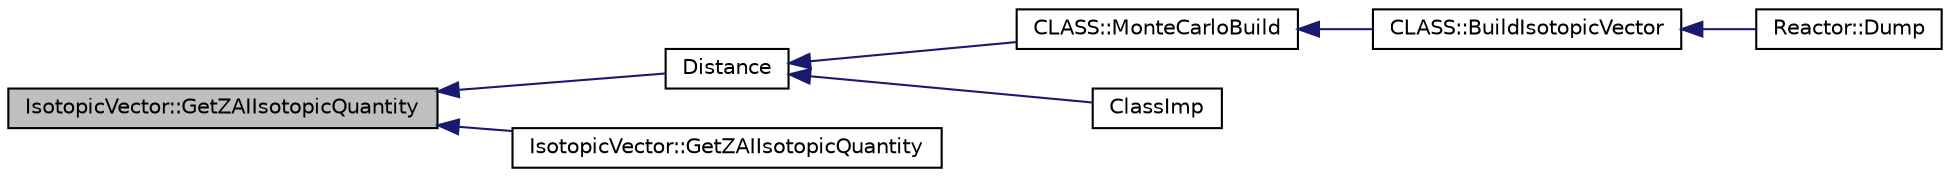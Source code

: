 digraph G
{
  edge [fontname="Helvetica",fontsize="10",labelfontname="Helvetica",labelfontsize="10"];
  node [fontname="Helvetica",fontsize="10",shape=record];
  rankdir="LR";
  Node1 [label="IsotopicVector::GetZAIIsotopicQuantity",height=0.2,width=0.4,color="black", fillcolor="grey75", style="filled" fontcolor="black"];
  Node1 -> Node2 [dir="back",color="midnightblue",fontsize="10",style="solid",fontname="Helvetica"];
  Node2 [label="Distance",height=0.2,width=0.4,color="black", fillcolor="white", style="filled",URL="$_isotopic_vector_8hxx.html#afaea8492ba2fd9f4a4c67b1922a17ca9"];
  Node2 -> Node3 [dir="back",color="midnightblue",fontsize="10",style="solid",fontname="Helvetica"];
  Node3 [label="CLASS::MonteCarloBuild",height=0.2,width=0.4,color="black", fillcolor="white", style="filled",URL="$class_c_l_a_s_s.html#aad19446649d83e01e6a0e2aba44fd4db",tooltip="Build the needed IV with the MonteCarlo Method."];
  Node3 -> Node4 [dir="back",color="midnightblue",fontsize="10",style="solid",fontname="Helvetica"];
  Node4 [label="CLASS::BuildIsotopicVector",height=0.2,width=0.4,color="black", fillcolor="white", style="filled",URL="$class_c_l_a_s_s.html#a38540c368982b9214ad3bf0921f716c5",tooltip="Build The needed Isotopic Vector from the stock."];
  Node4 -> Node5 [dir="back",color="midnightblue",fontsize="10",style="solid",fontname="Helvetica"];
  Node5 [label="Reactor::Dump",height=0.2,width=0.4,color="black", fillcolor="white", style="filled",URL="$class_reactor.html#a62ecaa3d122030fb9a44396c297e032b",tooltip="Write Modification (IV In/Out, filling the TF...)"];
  Node2 -> Node6 [dir="back",color="midnightblue",fontsize="10",style="solid",fontname="Helvetica"];
  Node6 [label="ClassImp",height=0.2,width=0.4,color="black", fillcolor="white", style="filled",URL="$_isotopic_vector_8cxx.html#a8a8e482ebbcb821840169b522f490eb5"];
  Node1 -> Node7 [dir="back",color="midnightblue",fontsize="10",style="solid",fontname="Helvetica"];
  Node7 [label="IsotopicVector::GetZAIIsotopicQuantity",height=0.2,width=0.4,color="black", fillcolor="white", style="filled",URL="$class_isotopic_vector.html#af15974b2310e74240937e4bd48c6d760",tooltip="Return the composition of the IsotopicVector."];
}
